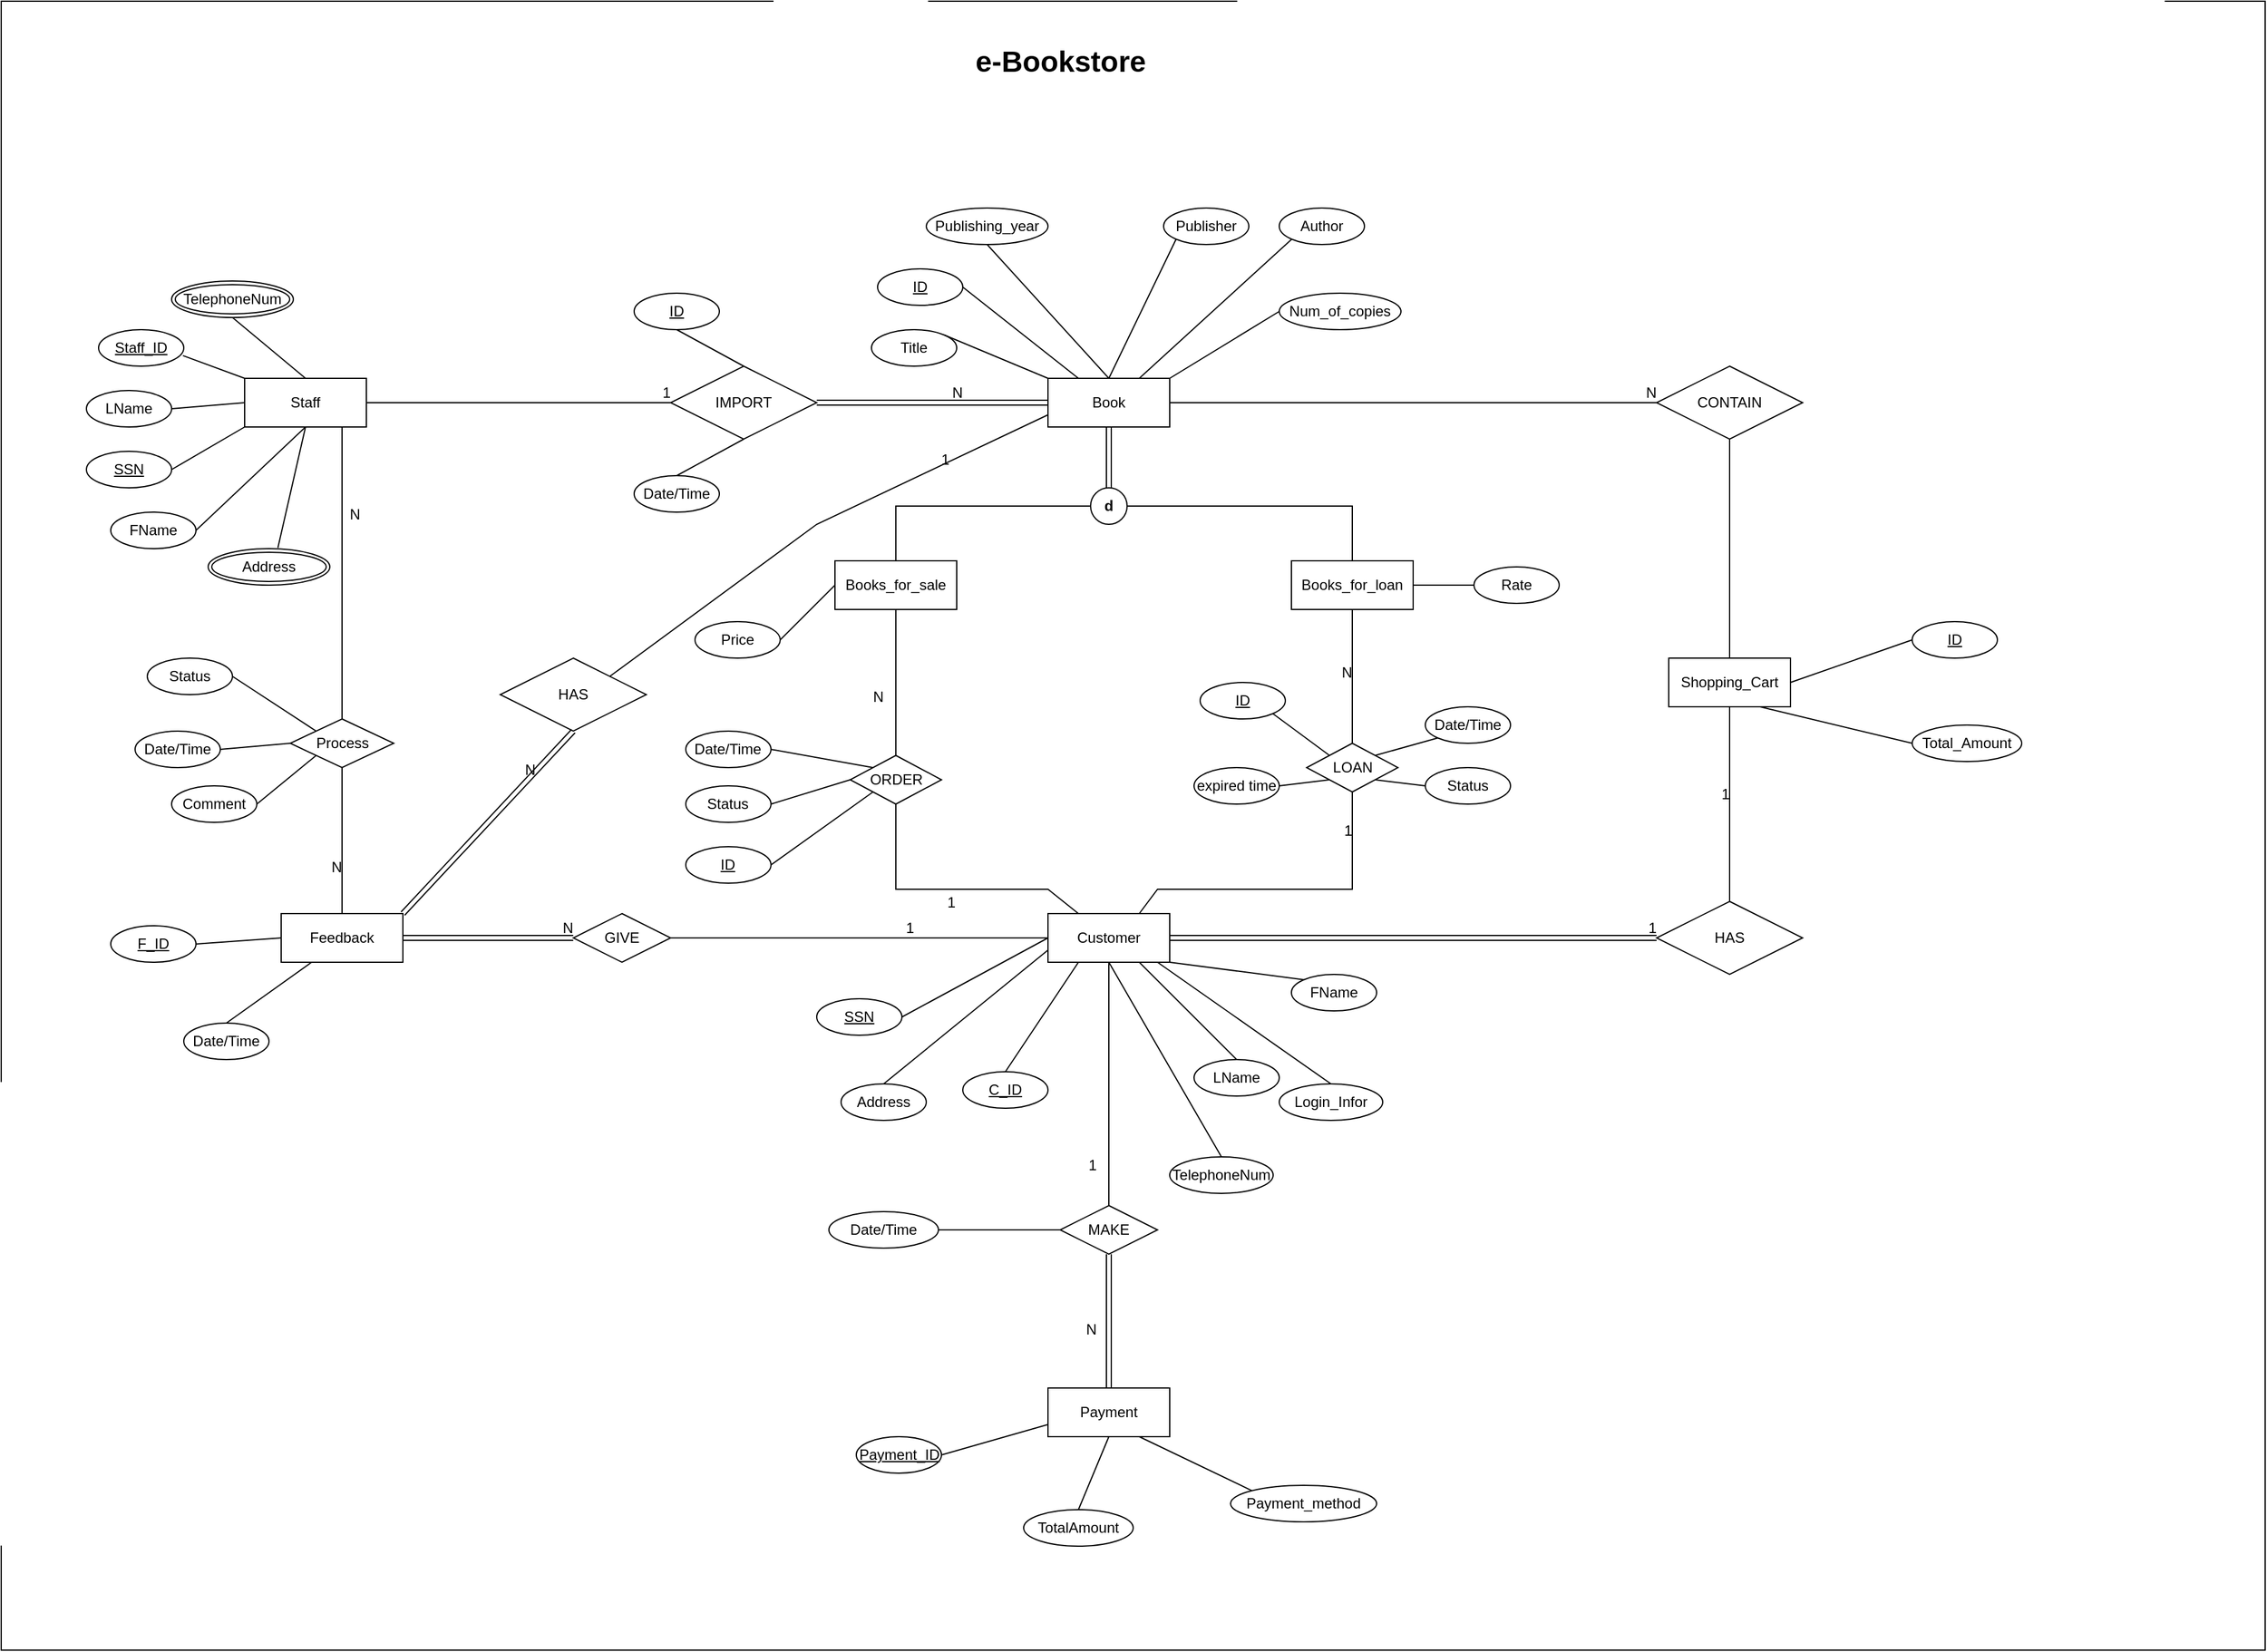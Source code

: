 <mxfile version="20.3.6" type="github">
  <diagram id="ngQC4e1yVCpaGIByWZ9d" name="Page-1">
    <mxGraphModel dx="1838" dy="1651" grid="1" gridSize="10" guides="1" tooltips="1" connect="1" arrows="1" fold="1" page="1" pageScale="1" pageWidth="850" pageHeight="1100" math="0" shadow="0">
      <root>
        <mxCell id="0" />
        <mxCell id="1" parent="0" />
        <mxCell id="B_VIeGHvaFGrBdhlPou_-220" value="" style="rounded=0;whiteSpace=wrap;html=1;" vertex="1" parent="1">
          <mxGeometry x="-570" y="-130" width="1860" height="1355.45" as="geometry" />
        </mxCell>
        <mxCell id="B_VIeGHvaFGrBdhlPou_-1" value="Customer" style="whiteSpace=wrap;html=1;align=center;" vertex="1" parent="1">
          <mxGeometry x="290" y="620" width="100" height="40" as="geometry" />
        </mxCell>
        <mxCell id="B_VIeGHvaFGrBdhlPou_-2" value="Book" style="whiteSpace=wrap;html=1;align=center;" vertex="1" parent="1">
          <mxGeometry x="290" y="180" width="100" height="40" as="geometry" />
        </mxCell>
        <mxCell id="B_VIeGHvaFGrBdhlPou_-3" value="&lt;u&gt;SSN&lt;/u&gt;" style="ellipse;whiteSpace=wrap;html=1;align=center;" vertex="1" parent="1">
          <mxGeometry x="100" y="690" width="70" height="30" as="geometry" />
        </mxCell>
        <mxCell id="B_VIeGHvaFGrBdhlPou_-4" value="LName" style="ellipse;whiteSpace=wrap;html=1;align=center;" vertex="1" parent="1">
          <mxGeometry x="410" y="740" width="70" height="30" as="geometry" />
        </mxCell>
        <mxCell id="B_VIeGHvaFGrBdhlPou_-5" value="FName" style="ellipse;whiteSpace=wrap;html=1;align=center;" vertex="1" parent="1">
          <mxGeometry x="490" y="670" width="70" height="30" as="geometry" />
        </mxCell>
        <mxCell id="B_VIeGHvaFGrBdhlPou_-6" value="Address" style="ellipse;whiteSpace=wrap;html=1;align=center;" vertex="1" parent="1">
          <mxGeometry x="120" y="760" width="70" height="30" as="geometry" />
        </mxCell>
        <mxCell id="B_VIeGHvaFGrBdhlPou_-7" value="TelephoneNum" style="ellipse;whiteSpace=wrap;html=1;align=center;" vertex="1" parent="1">
          <mxGeometry x="390" y="820" width="85" height="30" as="geometry" />
        </mxCell>
        <mxCell id="B_VIeGHvaFGrBdhlPou_-8" value="Login_Infor" style="ellipse;whiteSpace=wrap;html=1;align=center;" vertex="1" parent="1">
          <mxGeometry x="480" y="760" width="85" height="30" as="geometry" />
        </mxCell>
        <mxCell id="B_VIeGHvaFGrBdhlPou_-9" value="Shopping_Cart" style="whiteSpace=wrap;html=1;align=center;" vertex="1" parent="1">
          <mxGeometry x="800" y="410" width="100" height="40" as="geometry" />
        </mxCell>
        <mxCell id="B_VIeGHvaFGrBdhlPou_-11" value="C_ID" style="ellipse;whiteSpace=wrap;html=1;align=center;fontStyle=4" vertex="1" parent="1">
          <mxGeometry x="220" y="750" width="70" height="30" as="geometry" />
        </mxCell>
        <mxCell id="B_VIeGHvaFGrBdhlPou_-12" value="" style="endArrow=none;html=1;rounded=0;exitX=1;exitY=0.5;exitDx=0;exitDy=0;entryX=0;entryY=0.5;entryDx=0;entryDy=0;" edge="1" parent="1" source="B_VIeGHvaFGrBdhlPou_-3" target="B_VIeGHvaFGrBdhlPou_-1">
          <mxGeometry relative="1" as="geometry">
            <mxPoint x="260" y="600" as="sourcePoint" />
            <mxPoint x="420" y="600" as="targetPoint" />
          </mxGeometry>
        </mxCell>
        <mxCell id="B_VIeGHvaFGrBdhlPou_-13" value="" style="endArrow=none;html=1;rounded=0;exitX=0.5;exitY=0;exitDx=0;exitDy=0;" edge="1" parent="1" source="B_VIeGHvaFGrBdhlPou_-8">
          <mxGeometry relative="1" as="geometry">
            <mxPoint x="260" y="600" as="sourcePoint" />
            <mxPoint x="380" y="660" as="targetPoint" />
          </mxGeometry>
        </mxCell>
        <mxCell id="B_VIeGHvaFGrBdhlPou_-14" value="" style="endArrow=none;html=1;rounded=0;exitX=0;exitY=0;exitDx=0;exitDy=0;entryX=1;entryY=1;entryDx=0;entryDy=0;" edge="1" parent="1" source="B_VIeGHvaFGrBdhlPou_-5" target="B_VIeGHvaFGrBdhlPou_-1">
          <mxGeometry relative="1" as="geometry">
            <mxPoint x="260" y="600" as="sourcePoint" />
            <mxPoint x="420" y="600" as="targetPoint" />
          </mxGeometry>
        </mxCell>
        <mxCell id="B_VIeGHvaFGrBdhlPou_-15" value="" style="endArrow=none;html=1;rounded=0;exitX=0.5;exitY=0;exitDx=0;exitDy=0;entryX=0.5;entryY=1;entryDx=0;entryDy=0;" edge="1" parent="1" source="B_VIeGHvaFGrBdhlPou_-7" target="B_VIeGHvaFGrBdhlPou_-1">
          <mxGeometry relative="1" as="geometry">
            <mxPoint x="260" y="600" as="sourcePoint" />
            <mxPoint x="420" y="600" as="targetPoint" />
          </mxGeometry>
        </mxCell>
        <mxCell id="B_VIeGHvaFGrBdhlPou_-16" value="" style="endArrow=none;html=1;rounded=0;exitX=0.5;exitY=0;exitDx=0;exitDy=0;entryX=0.75;entryY=1;entryDx=0;entryDy=0;" edge="1" parent="1" source="B_VIeGHvaFGrBdhlPou_-4" target="B_VIeGHvaFGrBdhlPou_-1">
          <mxGeometry relative="1" as="geometry">
            <mxPoint x="260" y="600" as="sourcePoint" />
            <mxPoint x="420" y="600" as="targetPoint" />
          </mxGeometry>
        </mxCell>
        <mxCell id="B_VIeGHvaFGrBdhlPou_-17" value="" style="endArrow=none;html=1;rounded=0;exitX=0.5;exitY=0;exitDx=0;exitDy=0;entryX=0.25;entryY=1;entryDx=0;entryDy=0;" edge="1" parent="1" source="B_VIeGHvaFGrBdhlPou_-11" target="B_VIeGHvaFGrBdhlPou_-1">
          <mxGeometry relative="1" as="geometry">
            <mxPoint x="260" y="600" as="sourcePoint" />
            <mxPoint x="420" y="600" as="targetPoint" />
          </mxGeometry>
        </mxCell>
        <mxCell id="B_VIeGHvaFGrBdhlPou_-18" value="" style="endArrow=none;html=1;rounded=0;exitX=0.5;exitY=0;exitDx=0;exitDy=0;entryX=0;entryY=0.75;entryDx=0;entryDy=0;" edge="1" parent="1" source="B_VIeGHvaFGrBdhlPou_-6" target="B_VIeGHvaFGrBdhlPou_-1">
          <mxGeometry relative="1" as="geometry">
            <mxPoint x="260" y="600" as="sourcePoint" />
            <mxPoint x="420" y="600" as="targetPoint" />
          </mxGeometry>
        </mxCell>
        <mxCell id="B_VIeGHvaFGrBdhlPou_-22" value="Staff" style="whiteSpace=wrap;html=1;align=center;" vertex="1" parent="1">
          <mxGeometry x="-370" y="180" width="100" height="40" as="geometry" />
        </mxCell>
        <mxCell id="B_VIeGHvaFGrBdhlPou_-23" value="HAS" style="shape=rhombus;perimeter=rhombusPerimeter;whiteSpace=wrap;html=1;align=center;" vertex="1" parent="1">
          <mxGeometry x="790" y="610" width="120" height="60" as="geometry" />
        </mxCell>
        <mxCell id="B_VIeGHvaFGrBdhlPou_-24" value="" style="endArrow=none;html=1;rounded=0;entryX=0.5;entryY=1;entryDx=0;entryDy=0;exitX=0.5;exitY=0;exitDx=0;exitDy=0;" edge="1" parent="1" source="B_VIeGHvaFGrBdhlPou_-23" target="B_VIeGHvaFGrBdhlPou_-9">
          <mxGeometry relative="1" as="geometry">
            <mxPoint x="340" y="490" as="sourcePoint" />
            <mxPoint x="730" y="500" as="targetPoint" />
          </mxGeometry>
        </mxCell>
        <mxCell id="B_VIeGHvaFGrBdhlPou_-25" value="1" style="resizable=0;html=1;align=right;verticalAlign=bottom;" connectable="0" vertex="1" parent="B_VIeGHvaFGrBdhlPou_-24">
          <mxGeometry x="1" relative="1" as="geometry">
            <mxPoint y="80" as="offset" />
          </mxGeometry>
        </mxCell>
        <mxCell id="B_VIeGHvaFGrBdhlPou_-28" value="CONTAIN" style="shape=rhombus;perimeter=rhombusPerimeter;whiteSpace=wrap;html=1;align=center;" vertex="1" parent="1">
          <mxGeometry x="790" y="170" width="120" height="60" as="geometry" />
        </mxCell>
        <mxCell id="B_VIeGHvaFGrBdhlPou_-30" value="" style="endArrow=none;html=1;rounded=0;entryX=0.5;entryY=0;entryDx=0;entryDy=0;exitX=0.5;exitY=1;exitDx=0;exitDy=0;" edge="1" parent="1" source="B_VIeGHvaFGrBdhlPou_-28" target="B_VIeGHvaFGrBdhlPou_-9">
          <mxGeometry relative="1" as="geometry">
            <mxPoint x="340" y="390" as="sourcePoint" />
            <mxPoint x="500" y="390" as="targetPoint" />
          </mxGeometry>
        </mxCell>
        <mxCell id="B_VIeGHvaFGrBdhlPou_-35" value="" style="endArrow=none;html=1;rounded=0;entryX=0;entryY=0.5;entryDx=0;entryDy=0;exitX=1;exitY=0.5;exitDx=0;exitDy=0;" edge="1" parent="1" source="B_VIeGHvaFGrBdhlPou_-2" target="B_VIeGHvaFGrBdhlPou_-28">
          <mxGeometry relative="1" as="geometry">
            <mxPoint x="340" y="390" as="sourcePoint" />
            <mxPoint x="500" y="390" as="targetPoint" />
          </mxGeometry>
        </mxCell>
        <mxCell id="B_VIeGHvaFGrBdhlPou_-36" value="N" style="resizable=0;html=1;align=right;verticalAlign=bottom;" connectable="0" vertex="1" parent="B_VIeGHvaFGrBdhlPou_-35">
          <mxGeometry x="1" relative="1" as="geometry" />
        </mxCell>
        <mxCell id="B_VIeGHvaFGrBdhlPou_-39" value="" style="shape=link;html=1;rounded=0;entryX=0;entryY=0.5;entryDx=0;entryDy=0;exitX=1;exitY=0.5;exitDx=0;exitDy=0;" edge="1" parent="1" source="B_VIeGHvaFGrBdhlPou_-1" target="B_VIeGHvaFGrBdhlPou_-23">
          <mxGeometry relative="1" as="geometry">
            <mxPoint x="340" y="490" as="sourcePoint" />
            <mxPoint x="500" y="490" as="targetPoint" />
          </mxGeometry>
        </mxCell>
        <mxCell id="B_VIeGHvaFGrBdhlPou_-40" value="1" style="resizable=0;html=1;align=right;verticalAlign=bottom;" connectable="0" vertex="1" parent="B_VIeGHvaFGrBdhlPou_-39">
          <mxGeometry x="1" relative="1" as="geometry" />
        </mxCell>
        <mxCell id="B_VIeGHvaFGrBdhlPou_-41" value="IMPORT" style="shape=rhombus;perimeter=rhombusPerimeter;whiteSpace=wrap;html=1;align=center;" vertex="1" parent="1">
          <mxGeometry x="-20" y="170" width="120" height="60" as="geometry" />
        </mxCell>
        <mxCell id="B_VIeGHvaFGrBdhlPou_-44" value="" style="shape=link;html=1;rounded=0;exitX=1;exitY=0.5;exitDx=0;exitDy=0;entryX=0;entryY=0.5;entryDx=0;entryDy=0;" edge="1" parent="1" source="B_VIeGHvaFGrBdhlPou_-41" target="B_VIeGHvaFGrBdhlPou_-2">
          <mxGeometry relative="1" as="geometry">
            <mxPoint x="340" y="300" as="sourcePoint" />
            <mxPoint x="500" y="300" as="targetPoint" />
          </mxGeometry>
        </mxCell>
        <mxCell id="B_VIeGHvaFGrBdhlPou_-45" value="N" style="resizable=0;html=1;align=right;verticalAlign=bottom;" connectable="0" vertex="1" parent="B_VIeGHvaFGrBdhlPou_-44">
          <mxGeometry x="1" relative="1" as="geometry">
            <mxPoint x="-70" as="offset" />
          </mxGeometry>
        </mxCell>
        <mxCell id="B_VIeGHvaFGrBdhlPou_-46" value="" style="endArrow=none;html=1;rounded=0;exitX=1;exitY=0.5;exitDx=0;exitDy=0;entryX=0;entryY=0.5;entryDx=0;entryDy=0;" edge="1" parent="1" source="B_VIeGHvaFGrBdhlPou_-22" target="B_VIeGHvaFGrBdhlPou_-41">
          <mxGeometry relative="1" as="geometry">
            <mxPoint x="220" y="300" as="sourcePoint" />
            <mxPoint x="380" y="300" as="targetPoint" />
          </mxGeometry>
        </mxCell>
        <mxCell id="B_VIeGHvaFGrBdhlPou_-47" value="1" style="resizable=0;html=1;align=right;verticalAlign=bottom;" connectable="0" vertex="1" parent="B_VIeGHvaFGrBdhlPou_-46">
          <mxGeometry x="1" relative="1" as="geometry" />
        </mxCell>
        <mxCell id="B_VIeGHvaFGrBdhlPou_-49" value="Date/Time" style="ellipse;whiteSpace=wrap;html=1;align=center;" vertex="1" parent="1">
          <mxGeometry x="-50" y="260" width="70" height="30" as="geometry" />
        </mxCell>
        <mxCell id="B_VIeGHvaFGrBdhlPou_-51" value="" style="endArrow=none;html=1;rounded=0;exitX=0.5;exitY=1;exitDx=0;exitDy=0;entryX=0.5;entryY=0;entryDx=0;entryDy=0;" edge="1" parent="1" source="B_VIeGHvaFGrBdhlPou_-41" target="B_VIeGHvaFGrBdhlPou_-49">
          <mxGeometry relative="1" as="geometry">
            <mxPoint x="220" y="300" as="sourcePoint" />
            <mxPoint x="380" y="300" as="targetPoint" />
          </mxGeometry>
        </mxCell>
        <mxCell id="B_VIeGHvaFGrBdhlPou_-52" value="ORDER" style="shape=rhombus;perimeter=rhombusPerimeter;whiteSpace=wrap;html=1;align=center;" vertex="1" parent="1">
          <mxGeometry x="127.5" y="490" width="75" height="40" as="geometry" />
        </mxCell>
        <mxCell id="B_VIeGHvaFGrBdhlPou_-53" value="" style="endArrow=none;html=1;rounded=0;exitX=0.5;exitY=1;exitDx=0;exitDy=0;entryX=0.5;entryY=0;entryDx=0;entryDy=0;" edge="1" parent="1" source="B_VIeGHvaFGrBdhlPou_-83" target="B_VIeGHvaFGrBdhlPou_-52">
          <mxGeometry relative="1" as="geometry">
            <mxPoint x="340" y="390" as="sourcePoint" />
            <mxPoint x="500" y="390" as="targetPoint" />
          </mxGeometry>
        </mxCell>
        <mxCell id="B_VIeGHvaFGrBdhlPou_-54" value="N" style="resizable=0;html=1;align=right;verticalAlign=bottom;" connectable="0" vertex="1" parent="B_VIeGHvaFGrBdhlPou_-53">
          <mxGeometry x="1" relative="1" as="geometry">
            <mxPoint x="-10" y="-40" as="offset" />
          </mxGeometry>
        </mxCell>
        <mxCell id="B_VIeGHvaFGrBdhlPou_-55" value="" style="endArrow=none;html=1;rounded=0;exitX=0.5;exitY=1;exitDx=0;exitDy=0;entryX=0.25;entryY=0;entryDx=0;entryDy=0;" edge="1" parent="1" source="B_VIeGHvaFGrBdhlPou_-52" target="B_VIeGHvaFGrBdhlPou_-1">
          <mxGeometry relative="1" as="geometry">
            <mxPoint x="340" y="490" as="sourcePoint" />
            <mxPoint x="340" y="600" as="targetPoint" />
            <Array as="points">
              <mxPoint x="165" y="600" />
              <mxPoint x="290" y="600" />
            </Array>
          </mxGeometry>
        </mxCell>
        <mxCell id="B_VIeGHvaFGrBdhlPou_-56" value="1" style="resizable=0;html=1;align=right;verticalAlign=bottom;" connectable="0" vertex="1" parent="B_VIeGHvaFGrBdhlPou_-55">
          <mxGeometry x="1" relative="1" as="geometry">
            <mxPoint x="-100" as="offset" />
          </mxGeometry>
        </mxCell>
        <mxCell id="B_VIeGHvaFGrBdhlPou_-57" value="Date/Time" style="ellipse;whiteSpace=wrap;html=1;align=center;" vertex="1" parent="1">
          <mxGeometry x="-7.57" y="470" width="70" height="30" as="geometry" />
        </mxCell>
        <mxCell id="B_VIeGHvaFGrBdhlPou_-58" value="Status" style="ellipse;whiteSpace=wrap;html=1;align=center;" vertex="1" parent="1">
          <mxGeometry x="-7.57" y="515" width="70" height="30" as="geometry" />
        </mxCell>
        <mxCell id="B_VIeGHvaFGrBdhlPou_-59" value="&lt;u&gt;ID&lt;/u&gt;" style="ellipse;whiteSpace=wrap;html=1;align=center;" vertex="1" parent="1">
          <mxGeometry x="-7.57" y="565" width="70" height="30" as="geometry" />
        </mxCell>
        <mxCell id="B_VIeGHvaFGrBdhlPou_-60" value="" style="endArrow=none;html=1;rounded=0;exitX=0;exitY=0;exitDx=0;exitDy=0;entryX=1;entryY=0.5;entryDx=0;entryDy=0;" edge="1" parent="1" source="B_VIeGHvaFGrBdhlPou_-52" target="B_VIeGHvaFGrBdhlPou_-57">
          <mxGeometry relative="1" as="geometry">
            <mxPoint x="92.43" y="515" as="sourcePoint" />
            <mxPoint x="477.43" y="495" as="targetPoint" />
          </mxGeometry>
        </mxCell>
        <mxCell id="B_VIeGHvaFGrBdhlPou_-61" value="" style="endArrow=none;html=1;rounded=0;exitX=0;exitY=0.5;exitDx=0;exitDy=0;entryX=1;entryY=0.5;entryDx=0;entryDy=0;" edge="1" parent="1" source="B_VIeGHvaFGrBdhlPou_-52" target="B_VIeGHvaFGrBdhlPou_-58">
          <mxGeometry relative="1" as="geometry">
            <mxPoint x="92.43" y="515" as="sourcePoint" />
            <mxPoint x="477.43" y="495" as="targetPoint" />
          </mxGeometry>
        </mxCell>
        <mxCell id="B_VIeGHvaFGrBdhlPou_-62" value="" style="endArrow=none;html=1;rounded=0;exitX=1;exitY=0.5;exitDx=0;exitDy=0;entryX=0;entryY=1;entryDx=0;entryDy=0;" edge="1" parent="1" source="B_VIeGHvaFGrBdhlPou_-59" target="B_VIeGHvaFGrBdhlPou_-52">
          <mxGeometry relative="1" as="geometry">
            <mxPoint x="317.43" y="495" as="sourcePoint" />
            <mxPoint x="92.43" y="515" as="targetPoint" />
          </mxGeometry>
        </mxCell>
        <mxCell id="B_VIeGHvaFGrBdhlPou_-64" value="&lt;u&gt;ID&lt;/u&gt;" style="ellipse;whiteSpace=wrap;html=1;align=center;" vertex="1" parent="1">
          <mxGeometry x="-50" y="110" width="70" height="30" as="geometry" />
        </mxCell>
        <mxCell id="B_VIeGHvaFGrBdhlPou_-65" value="" style="endArrow=none;html=1;rounded=0;exitX=0.5;exitY=1;exitDx=0;exitDy=0;entryX=0.5;entryY=0;entryDx=0;entryDy=0;" edge="1" parent="1" source="B_VIeGHvaFGrBdhlPou_-64" target="B_VIeGHvaFGrBdhlPou_-41">
          <mxGeometry relative="1" as="geometry">
            <mxPoint x="60" y="210" as="sourcePoint" />
            <mxPoint x="220" y="210" as="targetPoint" />
          </mxGeometry>
        </mxCell>
        <mxCell id="B_VIeGHvaFGrBdhlPou_-66" value="Publisher" style="ellipse;whiteSpace=wrap;html=1;align=center;" vertex="1" parent="1">
          <mxGeometry x="385" y="40" width="70" height="30" as="geometry" />
        </mxCell>
        <mxCell id="B_VIeGHvaFGrBdhlPou_-67" value="Title" style="ellipse;whiteSpace=wrap;html=1;align=center;" vertex="1" parent="1">
          <mxGeometry x="145" y="140" width="70" height="30" as="geometry" />
        </mxCell>
        <mxCell id="B_VIeGHvaFGrBdhlPou_-68" value="Num_of_copies" style="ellipse;whiteSpace=wrap;html=1;align=center;" vertex="1" parent="1">
          <mxGeometry x="480" y="110" width="100" height="30" as="geometry" />
        </mxCell>
        <mxCell id="B_VIeGHvaFGrBdhlPou_-69" value="Author" style="ellipse;whiteSpace=wrap;html=1;align=center;" vertex="1" parent="1">
          <mxGeometry x="480" y="40" width="70" height="30" as="geometry" />
        </mxCell>
        <mxCell id="B_VIeGHvaFGrBdhlPou_-70" value="&lt;u&gt;ID&lt;/u&gt;" style="ellipse;whiteSpace=wrap;html=1;align=center;" vertex="1" parent="1">
          <mxGeometry x="150" y="90" width="70" height="30" as="geometry" />
        </mxCell>
        <mxCell id="B_VIeGHvaFGrBdhlPou_-71" value="Publishing_year" style="ellipse;whiteSpace=wrap;html=1;align=center;" vertex="1" parent="1">
          <mxGeometry x="190" y="40" width="100" height="30" as="geometry" />
        </mxCell>
        <mxCell id="B_VIeGHvaFGrBdhlPou_-72" value="" style="endArrow=none;html=1;rounded=0;exitX=0;exitY=0;exitDx=0;exitDy=0;entryX=1;entryY=0;entryDx=0;entryDy=0;" edge="1" parent="1" source="B_VIeGHvaFGrBdhlPou_-2" target="B_VIeGHvaFGrBdhlPou_-67">
          <mxGeometry relative="1" as="geometry">
            <mxPoint x="180" y="280" as="sourcePoint" />
            <mxPoint x="340" y="280" as="targetPoint" />
          </mxGeometry>
        </mxCell>
        <mxCell id="B_VIeGHvaFGrBdhlPou_-73" value="" style="endArrow=none;html=1;rounded=0;entryX=0.5;entryY=1;entryDx=0;entryDy=0;exitX=0.5;exitY=0;exitDx=0;exitDy=0;" edge="1" parent="1" source="B_VIeGHvaFGrBdhlPou_-2" target="B_VIeGHvaFGrBdhlPou_-71">
          <mxGeometry relative="1" as="geometry">
            <mxPoint x="350" y="220" as="sourcePoint" />
            <mxPoint x="340" y="280" as="targetPoint" />
          </mxGeometry>
        </mxCell>
        <mxCell id="B_VIeGHvaFGrBdhlPou_-74" value="" style="endArrow=none;html=1;rounded=0;entryX=0.5;entryY=0;entryDx=0;entryDy=0;exitX=0;exitY=1;exitDx=0;exitDy=0;" edge="1" parent="1" source="B_VIeGHvaFGrBdhlPou_-66" target="B_VIeGHvaFGrBdhlPou_-2">
          <mxGeometry relative="1" as="geometry">
            <mxPoint x="180" y="280" as="sourcePoint" />
            <mxPoint x="340" y="280" as="targetPoint" />
          </mxGeometry>
        </mxCell>
        <mxCell id="B_VIeGHvaFGrBdhlPou_-75" value="" style="endArrow=none;html=1;rounded=0;entryX=1;entryY=0;entryDx=0;entryDy=0;exitX=0;exitY=0.5;exitDx=0;exitDy=0;" edge="1" parent="1" source="B_VIeGHvaFGrBdhlPou_-68" target="B_VIeGHvaFGrBdhlPou_-2">
          <mxGeometry relative="1" as="geometry">
            <mxPoint x="180" y="280" as="sourcePoint" />
            <mxPoint x="340" y="280" as="targetPoint" />
          </mxGeometry>
        </mxCell>
        <mxCell id="B_VIeGHvaFGrBdhlPou_-76" value="" style="endArrow=none;html=1;rounded=0;entryX=0.25;entryY=0;entryDx=0;entryDy=0;exitX=1;exitY=0.5;exitDx=0;exitDy=0;" edge="1" parent="1" source="B_VIeGHvaFGrBdhlPou_-70" target="B_VIeGHvaFGrBdhlPou_-2">
          <mxGeometry relative="1" as="geometry">
            <mxPoint x="180" y="280" as="sourcePoint" />
            <mxPoint x="340" y="280" as="targetPoint" />
          </mxGeometry>
        </mxCell>
        <mxCell id="B_VIeGHvaFGrBdhlPou_-77" value="" style="endArrow=none;html=1;rounded=0;entryX=0.75;entryY=0;entryDx=0;entryDy=0;exitX=0;exitY=1;exitDx=0;exitDy=0;" edge="1" parent="1" source="B_VIeGHvaFGrBdhlPou_-69" target="B_VIeGHvaFGrBdhlPou_-2">
          <mxGeometry relative="1" as="geometry">
            <mxPoint x="180" y="280" as="sourcePoint" />
            <mxPoint x="340" y="280" as="targetPoint" />
          </mxGeometry>
        </mxCell>
        <mxCell id="B_VIeGHvaFGrBdhlPou_-79" value="&lt;b&gt;d&lt;/b&gt;" style="ellipse;whiteSpace=wrap;html=1;aspect=fixed;" vertex="1" parent="1">
          <mxGeometry x="325" y="270" width="30" height="30" as="geometry" />
        </mxCell>
        <mxCell id="B_VIeGHvaFGrBdhlPou_-81" value="" style="shape=link;html=1;rounded=0;entryX=0.5;entryY=0;entryDx=0;entryDy=0;exitX=0.5;exitY=1;exitDx=0;exitDy=0;" edge="1" parent="1" source="B_VIeGHvaFGrBdhlPou_-2" target="B_VIeGHvaFGrBdhlPou_-79">
          <mxGeometry relative="1" as="geometry">
            <mxPoint x="180" y="190" as="sourcePoint" />
            <mxPoint x="340" y="190" as="targetPoint" />
          </mxGeometry>
        </mxCell>
        <mxCell id="B_VIeGHvaFGrBdhlPou_-83" value="&lt;div&gt;&lt;span style=&quot;background-color: initial;&quot;&gt;Books_for_sale&lt;/span&gt;&lt;br&gt;&lt;/div&gt;" style="whiteSpace=wrap;html=1;align=center;" vertex="1" parent="1">
          <mxGeometry x="115" y="330" width="100" height="40" as="geometry" />
        </mxCell>
        <mxCell id="B_VIeGHvaFGrBdhlPou_-84" value="Books_for_loan" style="whiteSpace=wrap;html=1;align=center;" vertex="1" parent="1">
          <mxGeometry x="490" y="330" width="100" height="40" as="geometry" />
        </mxCell>
        <mxCell id="B_VIeGHvaFGrBdhlPou_-85" value="" style="endArrow=none;html=1;rounded=0;exitX=0.5;exitY=0;exitDx=0;exitDy=0;entryX=1;entryY=0.5;entryDx=0;entryDy=0;" edge="1" parent="1" source="B_VIeGHvaFGrBdhlPou_-84" target="B_VIeGHvaFGrBdhlPou_-79">
          <mxGeometry relative="1" as="geometry">
            <mxPoint x="180" y="100" as="sourcePoint" />
            <mxPoint x="340" y="100" as="targetPoint" />
            <Array as="points">
              <mxPoint x="540" y="285" />
            </Array>
          </mxGeometry>
        </mxCell>
        <mxCell id="B_VIeGHvaFGrBdhlPou_-96" value="" style="group" vertex="1" connectable="0" parent="1">
          <mxGeometry x="255.555" y="-5.445" width="38.891" height="38.891" as="geometry" />
        </mxCell>
        <mxCell id="B_VIeGHvaFGrBdhlPou_-86" value="" style="endArrow=none;html=1;rounded=0;exitX=0.5;exitY=0;exitDx=0;exitDy=0;entryX=0;entryY=0.5;entryDx=0;entryDy=0;" edge="1" parent="B_VIeGHvaFGrBdhlPou_-96" source="B_VIeGHvaFGrBdhlPou_-83" target="B_VIeGHvaFGrBdhlPou_-79">
          <mxGeometry relative="1" as="geometry">
            <mxPoint x="-75.555" y="105.445" as="sourcePoint" />
            <mxPoint x="84.445" y="105.445" as="targetPoint" />
            <Array as="points">
              <mxPoint x="-90.555" y="290.445" />
            </Array>
          </mxGeometry>
        </mxCell>
        <mxCell id="B_VIeGHvaFGrBdhlPou_-99" value="LOAN" style="shape=rhombus;perimeter=rhombusPerimeter;whiteSpace=wrap;html=1;align=center;" vertex="1" parent="1">
          <mxGeometry x="502.5" y="480" width="75" height="40" as="geometry" />
        </mxCell>
        <mxCell id="B_VIeGHvaFGrBdhlPou_-102" value="" style="endArrow=none;html=1;rounded=0;entryX=0.5;entryY=1;entryDx=0;entryDy=0;exitX=0.5;exitY=0;exitDx=0;exitDy=0;" edge="1" parent="1" source="B_VIeGHvaFGrBdhlPou_-99" target="B_VIeGHvaFGrBdhlPou_-84">
          <mxGeometry relative="1" as="geometry">
            <mxPoint x="240" y="530" as="sourcePoint" />
            <mxPoint x="400" y="530" as="targetPoint" />
          </mxGeometry>
        </mxCell>
        <mxCell id="B_VIeGHvaFGrBdhlPou_-103" value="N" style="resizable=0;html=1;align=right;verticalAlign=bottom;" connectable="0" vertex="1" parent="B_VIeGHvaFGrBdhlPou_-102">
          <mxGeometry x="1" relative="1" as="geometry">
            <mxPoint y="60" as="offset" />
          </mxGeometry>
        </mxCell>
        <mxCell id="B_VIeGHvaFGrBdhlPou_-104" value="" style="endArrow=none;html=1;rounded=0;entryX=0.5;entryY=1;entryDx=0;entryDy=0;exitX=0.75;exitY=0;exitDx=0;exitDy=0;" edge="1" parent="1" source="B_VIeGHvaFGrBdhlPou_-1" target="B_VIeGHvaFGrBdhlPou_-99">
          <mxGeometry relative="1" as="geometry">
            <mxPoint x="240" y="530" as="sourcePoint" />
            <mxPoint x="400" y="530" as="targetPoint" />
            <Array as="points">
              <mxPoint x="380" y="600" />
              <mxPoint x="540" y="600" />
            </Array>
          </mxGeometry>
        </mxCell>
        <mxCell id="B_VIeGHvaFGrBdhlPou_-105" value="1" style="resizable=0;html=1;align=right;verticalAlign=bottom;" connectable="0" vertex="1" parent="B_VIeGHvaFGrBdhlPou_-104">
          <mxGeometry x="1" relative="1" as="geometry">
            <mxPoint y="40" as="offset" />
          </mxGeometry>
        </mxCell>
        <mxCell id="B_VIeGHvaFGrBdhlPou_-106" value="Price" style="ellipse;whiteSpace=wrap;html=1;align=center;" vertex="1" parent="1">
          <mxGeometry x="7.105e-15" y="380" width="70" height="30" as="geometry" />
        </mxCell>
        <mxCell id="B_VIeGHvaFGrBdhlPou_-107" value="" style="endArrow=none;html=1;rounded=0;exitX=1;exitY=0.5;exitDx=0;exitDy=0;entryX=0;entryY=0.5;entryDx=0;entryDy=0;" edge="1" parent="1" source="B_VIeGHvaFGrBdhlPou_-106" target="B_VIeGHvaFGrBdhlPou_-83">
          <mxGeometry relative="1" as="geometry">
            <mxPoint x="300" y="350" as="sourcePoint" />
            <mxPoint x="460" y="350" as="targetPoint" />
          </mxGeometry>
        </mxCell>
        <mxCell id="B_VIeGHvaFGrBdhlPou_-110" value="Rate" style="ellipse;whiteSpace=wrap;html=1;align=center;" vertex="1" parent="1">
          <mxGeometry x="640" y="335" width="70" height="30" as="geometry" />
        </mxCell>
        <mxCell id="B_VIeGHvaFGrBdhlPou_-111" value="" style="endArrow=none;html=1;rounded=0;exitX=1;exitY=0.5;exitDx=0;exitDy=0;entryX=0;entryY=0.5;entryDx=0;entryDy=0;" edge="1" parent="1" source="B_VIeGHvaFGrBdhlPou_-84" target="B_VIeGHvaFGrBdhlPou_-110">
          <mxGeometry relative="1" as="geometry">
            <mxPoint x="300" y="420" as="sourcePoint" />
            <mxPoint x="460" y="420" as="targetPoint" />
          </mxGeometry>
        </mxCell>
        <mxCell id="B_VIeGHvaFGrBdhlPou_-112" value="Date/Time" style="ellipse;whiteSpace=wrap;html=1;align=center;" vertex="1" parent="1">
          <mxGeometry x="600" y="450" width="70" height="30" as="geometry" />
        </mxCell>
        <mxCell id="B_VIeGHvaFGrBdhlPou_-113" value="Status" style="ellipse;whiteSpace=wrap;html=1;align=center;" vertex="1" parent="1">
          <mxGeometry x="600" y="500" width="70" height="30" as="geometry" />
        </mxCell>
        <mxCell id="B_VIeGHvaFGrBdhlPou_-114" value="&lt;u&gt;ID&lt;/u&gt;" style="ellipse;whiteSpace=wrap;html=1;align=center;" vertex="1" parent="1">
          <mxGeometry x="415" y="430" width="70" height="30" as="geometry" />
        </mxCell>
        <mxCell id="B_VIeGHvaFGrBdhlPou_-115" value="" style="endArrow=none;html=1;rounded=0;exitX=0;exitY=0.5;exitDx=0;exitDy=0;entryX=1;entryY=1;entryDx=0;entryDy=0;" edge="1" parent="1" source="B_VIeGHvaFGrBdhlPou_-113" target="B_VIeGHvaFGrBdhlPou_-99">
          <mxGeometry relative="1" as="geometry">
            <mxPoint x="300" y="420" as="sourcePoint" />
            <mxPoint x="460" y="420" as="targetPoint" />
          </mxGeometry>
        </mxCell>
        <mxCell id="B_VIeGHvaFGrBdhlPou_-116" value="" style="endArrow=none;html=1;rounded=0;exitX=0;exitY=1;exitDx=0;exitDy=0;entryX=1;entryY=0;entryDx=0;entryDy=0;" edge="1" parent="1" source="B_VIeGHvaFGrBdhlPou_-112" target="B_VIeGHvaFGrBdhlPou_-99">
          <mxGeometry relative="1" as="geometry">
            <mxPoint x="300" y="420" as="sourcePoint" />
            <mxPoint x="460" y="420" as="targetPoint" />
          </mxGeometry>
        </mxCell>
        <mxCell id="B_VIeGHvaFGrBdhlPou_-117" value="" style="endArrow=none;html=1;rounded=0;exitX=0;exitY=0;exitDx=0;exitDy=0;entryX=1;entryY=1;entryDx=0;entryDy=0;" edge="1" parent="1" source="B_VIeGHvaFGrBdhlPou_-99" target="B_VIeGHvaFGrBdhlPou_-114">
          <mxGeometry relative="1" as="geometry">
            <mxPoint x="300" y="420" as="sourcePoint" />
            <mxPoint x="460" y="420" as="targetPoint" />
          </mxGeometry>
        </mxCell>
        <mxCell id="B_VIeGHvaFGrBdhlPou_-118" value="" style="endArrow=none;html=1;rounded=0;exitX=1;exitY=0.5;exitDx=0;exitDy=0;entryX=0;entryY=1;entryDx=0;entryDy=0;" edge="1" parent="1" source="B_VIeGHvaFGrBdhlPou_-119" target="B_VIeGHvaFGrBdhlPou_-99">
          <mxGeometry relative="1" as="geometry">
            <mxPoint x="300" y="420" as="sourcePoint" />
            <mxPoint x="460" y="420" as="targetPoint" />
          </mxGeometry>
        </mxCell>
        <mxCell id="B_VIeGHvaFGrBdhlPou_-119" value="expired time" style="ellipse;whiteSpace=wrap;html=1;align=center;" vertex="1" parent="1">
          <mxGeometry x="410" y="500" width="70" height="30" as="geometry" />
        </mxCell>
        <mxCell id="B_VIeGHvaFGrBdhlPou_-120" value="Staff_ID" style="ellipse;whiteSpace=wrap;html=1;align=center;fontStyle=4" vertex="1" parent="1">
          <mxGeometry x="-490" y="140" width="70" height="30" as="geometry" />
        </mxCell>
        <mxCell id="B_VIeGHvaFGrBdhlPou_-121" value="LName" style="ellipse;whiteSpace=wrap;html=1;align=center;" vertex="1" parent="1">
          <mxGeometry x="-500" y="190" width="70" height="30" as="geometry" />
        </mxCell>
        <mxCell id="B_VIeGHvaFGrBdhlPou_-122" value="SSN" style="ellipse;whiteSpace=wrap;html=1;align=center;fontStyle=4" vertex="1" parent="1">
          <mxGeometry x="-500" y="240" width="70" height="30" as="geometry" />
        </mxCell>
        <mxCell id="B_VIeGHvaFGrBdhlPou_-123" value="FName" style="ellipse;whiteSpace=wrap;html=1;align=center;" vertex="1" parent="1">
          <mxGeometry x="-480" y="290" width="70" height="30" as="geometry" />
        </mxCell>
        <mxCell id="B_VIeGHvaFGrBdhlPou_-126" value="TelephoneNum" style="ellipse;shape=doubleEllipse;margin=3;whiteSpace=wrap;html=1;align=center;" vertex="1" parent="1">
          <mxGeometry x="-430" y="100" width="100" height="30" as="geometry" />
        </mxCell>
        <mxCell id="B_VIeGHvaFGrBdhlPou_-127" value="Address" style="ellipse;shape=doubleEllipse;margin=3;whiteSpace=wrap;html=1;align=center;" vertex="1" parent="1">
          <mxGeometry x="-400" y="320" width="100" height="30" as="geometry" />
        </mxCell>
        <mxCell id="B_VIeGHvaFGrBdhlPou_-128" value="" style="endArrow=none;html=1;rounded=0;exitX=0.573;exitY=-0.022;exitDx=0;exitDy=0;exitPerimeter=0;entryX=0.5;entryY=1;entryDx=0;entryDy=0;" edge="1" parent="1" source="B_VIeGHvaFGrBdhlPou_-127" target="B_VIeGHvaFGrBdhlPou_-22">
          <mxGeometry relative="1" as="geometry">
            <mxPoint x="-270" y="190" as="sourcePoint" />
            <mxPoint x="-110" y="190" as="targetPoint" />
          </mxGeometry>
        </mxCell>
        <mxCell id="B_VIeGHvaFGrBdhlPou_-129" value="" style="endArrow=none;html=1;rounded=0;exitX=1;exitY=0.5;exitDx=0;exitDy=0;entryX=0.5;entryY=1;entryDx=0;entryDy=0;" edge="1" parent="1" source="B_VIeGHvaFGrBdhlPou_-123" target="B_VIeGHvaFGrBdhlPou_-22">
          <mxGeometry relative="1" as="geometry">
            <mxPoint x="-270" y="190" as="sourcePoint" />
            <mxPoint x="-110" y="190" as="targetPoint" />
          </mxGeometry>
        </mxCell>
        <mxCell id="B_VIeGHvaFGrBdhlPou_-130" value="" style="endArrow=none;html=1;rounded=0;exitX=1;exitY=0.5;exitDx=0;exitDy=0;entryX=0;entryY=1;entryDx=0;entryDy=0;" edge="1" parent="1" source="B_VIeGHvaFGrBdhlPou_-122" target="B_VIeGHvaFGrBdhlPou_-22">
          <mxGeometry relative="1" as="geometry">
            <mxPoint x="-270" y="190" as="sourcePoint" />
            <mxPoint x="-110" y="190" as="targetPoint" />
          </mxGeometry>
        </mxCell>
        <mxCell id="B_VIeGHvaFGrBdhlPou_-131" value="" style="endArrow=none;html=1;rounded=0;exitX=1;exitY=0.5;exitDx=0;exitDy=0;entryX=0;entryY=0.5;entryDx=0;entryDy=0;" edge="1" parent="1" source="B_VIeGHvaFGrBdhlPou_-121" target="B_VIeGHvaFGrBdhlPou_-22">
          <mxGeometry relative="1" as="geometry">
            <mxPoint x="-270" y="190" as="sourcePoint" />
            <mxPoint x="-110" y="190" as="targetPoint" />
          </mxGeometry>
        </mxCell>
        <mxCell id="B_VIeGHvaFGrBdhlPou_-132" value="" style="endArrow=none;html=1;rounded=0;exitX=0.99;exitY=0.711;exitDx=0;exitDy=0;exitPerimeter=0;entryX=0;entryY=0;entryDx=0;entryDy=0;" edge="1" parent="1" source="B_VIeGHvaFGrBdhlPou_-120" target="B_VIeGHvaFGrBdhlPou_-22">
          <mxGeometry relative="1" as="geometry">
            <mxPoint x="-270" y="190" as="sourcePoint" />
            <mxPoint x="-110" y="190" as="targetPoint" />
          </mxGeometry>
        </mxCell>
        <mxCell id="B_VIeGHvaFGrBdhlPou_-133" value="" style="endArrow=none;html=1;rounded=0;exitX=0.5;exitY=1;exitDx=0;exitDy=0;entryX=0.5;entryY=0;entryDx=0;entryDy=0;" edge="1" parent="1" source="B_VIeGHvaFGrBdhlPou_-126" target="B_VIeGHvaFGrBdhlPou_-22">
          <mxGeometry relative="1" as="geometry">
            <mxPoint x="-270" y="190" as="sourcePoint" />
            <mxPoint x="-110" y="190" as="targetPoint" />
          </mxGeometry>
        </mxCell>
        <mxCell id="B_VIeGHvaFGrBdhlPou_-159" value="Feedback" style="whiteSpace=wrap;html=1;align=center;" vertex="1" parent="1">
          <mxGeometry x="-340" y="620" width="100" height="40" as="geometry" />
        </mxCell>
        <mxCell id="B_VIeGHvaFGrBdhlPou_-160" value="GIVE" style="shape=rhombus;perimeter=rhombusPerimeter;whiteSpace=wrap;html=1;align=center;" vertex="1" parent="1">
          <mxGeometry x="-100" y="620" width="80" height="40" as="geometry" />
        </mxCell>
        <mxCell id="B_VIeGHvaFGrBdhlPou_-161" value="" style="endArrow=none;html=1;rounded=0;exitX=1;exitY=0.5;exitDx=0;exitDy=0;entryX=0;entryY=0.5;entryDx=0;entryDy=0;" edge="1" parent="1" source="B_VIeGHvaFGrBdhlPou_-160" target="B_VIeGHvaFGrBdhlPou_-1">
          <mxGeometry relative="1" as="geometry">
            <mxPoint x="-60" y="620" as="sourcePoint" />
            <mxPoint x="100" y="620" as="targetPoint" />
          </mxGeometry>
        </mxCell>
        <mxCell id="B_VIeGHvaFGrBdhlPou_-162" value="1" style="resizable=0;html=1;align=right;verticalAlign=bottom;" connectable="0" vertex="1" parent="B_VIeGHvaFGrBdhlPou_-161">
          <mxGeometry x="1" relative="1" as="geometry">
            <mxPoint x="-110" as="offset" />
          </mxGeometry>
        </mxCell>
        <mxCell id="B_VIeGHvaFGrBdhlPou_-163" value="" style="shape=link;html=1;rounded=0;exitX=1;exitY=0.5;exitDx=0;exitDy=0;entryX=0;entryY=0.5;entryDx=0;entryDy=0;" edge="1" parent="1" source="B_VIeGHvaFGrBdhlPou_-159" target="B_VIeGHvaFGrBdhlPou_-160">
          <mxGeometry relative="1" as="geometry">
            <mxPoint x="-60" y="620" as="sourcePoint" />
            <mxPoint x="100" y="620" as="targetPoint" />
          </mxGeometry>
        </mxCell>
        <mxCell id="B_VIeGHvaFGrBdhlPou_-164" value="N" style="resizable=0;html=1;align=right;verticalAlign=bottom;" connectable="0" vertex="1" parent="B_VIeGHvaFGrBdhlPou_-163">
          <mxGeometry x="1" relative="1" as="geometry" />
        </mxCell>
        <mxCell id="B_VIeGHvaFGrBdhlPou_-165" value="HAS" style="shape=rhombus;perimeter=rhombusPerimeter;whiteSpace=wrap;html=1;align=center;" vertex="1" parent="1">
          <mxGeometry x="-160" y="410" width="120" height="60" as="geometry" />
        </mxCell>
        <mxCell id="B_VIeGHvaFGrBdhlPou_-169" value="" style="shape=link;html=1;rounded=0;exitX=1;exitY=0;exitDx=0;exitDy=0;entryX=0.5;entryY=1;entryDx=0;entryDy=0;" edge="1" parent="1" source="B_VIeGHvaFGrBdhlPou_-159" target="B_VIeGHvaFGrBdhlPou_-165">
          <mxGeometry relative="1" as="geometry">
            <mxPoint x="-60" y="390" as="sourcePoint" />
            <mxPoint x="-120" y="480" as="targetPoint" />
          </mxGeometry>
        </mxCell>
        <mxCell id="B_VIeGHvaFGrBdhlPou_-170" value="N" style="resizable=0;html=1;align=right;verticalAlign=bottom;" connectable="0" vertex="1" parent="B_VIeGHvaFGrBdhlPou_-169">
          <mxGeometry x="1" relative="1" as="geometry">
            <mxPoint x="-30" y="40" as="offset" />
          </mxGeometry>
        </mxCell>
        <mxCell id="B_VIeGHvaFGrBdhlPou_-173" value="" style="endArrow=none;html=1;rounded=0;exitX=1;exitY=0;exitDx=0;exitDy=0;entryX=0;entryY=0.75;entryDx=0;entryDy=0;" edge="1" parent="1" source="B_VIeGHvaFGrBdhlPou_-165" target="B_VIeGHvaFGrBdhlPou_-2">
          <mxGeometry relative="1" as="geometry">
            <mxPoint x="-60" y="390" as="sourcePoint" />
            <mxPoint x="100" y="390" as="targetPoint" />
            <Array as="points">
              <mxPoint x="100" y="300" />
            </Array>
          </mxGeometry>
        </mxCell>
        <mxCell id="B_VIeGHvaFGrBdhlPou_-174" value="1" style="resizable=0;html=1;align=right;verticalAlign=bottom;" connectable="0" vertex="1" parent="B_VIeGHvaFGrBdhlPou_-173">
          <mxGeometry x="1" relative="1" as="geometry">
            <mxPoint x="-80" y="45" as="offset" />
          </mxGeometry>
        </mxCell>
        <mxCell id="B_VIeGHvaFGrBdhlPou_-175" value="Process" style="shape=rhombus;perimeter=rhombusPerimeter;whiteSpace=wrap;html=1;align=center;" vertex="1" parent="1">
          <mxGeometry x="-332.5" y="460" width="85" height="40" as="geometry" />
        </mxCell>
        <mxCell id="B_VIeGHvaFGrBdhlPou_-176" value="" style="endArrow=none;html=1;rounded=0;exitX=0.5;exitY=1;exitDx=0;exitDy=0;entryX=0.5;entryY=0;entryDx=0;entryDy=0;" edge="1" parent="1" source="B_VIeGHvaFGrBdhlPou_-175" target="B_VIeGHvaFGrBdhlPou_-159">
          <mxGeometry relative="1" as="geometry">
            <mxPoint x="-380" y="460" as="sourcePoint" />
            <mxPoint x="-220" y="460" as="targetPoint" />
          </mxGeometry>
        </mxCell>
        <mxCell id="B_VIeGHvaFGrBdhlPou_-177" value="N" style="resizable=0;html=1;align=right;verticalAlign=bottom;" connectable="0" vertex="1" parent="B_VIeGHvaFGrBdhlPou_-176">
          <mxGeometry x="1" relative="1" as="geometry">
            <mxPoint y="-30" as="offset" />
          </mxGeometry>
        </mxCell>
        <mxCell id="B_VIeGHvaFGrBdhlPou_-180" value="" style="endArrow=none;html=1;rounded=0;exitX=0.5;exitY=0;exitDx=0;exitDy=0;" edge="1" parent="1" source="B_VIeGHvaFGrBdhlPou_-175">
          <mxGeometry relative="1" as="geometry">
            <mxPoint x="-380" y="390" as="sourcePoint" />
            <mxPoint x="-290" y="220" as="targetPoint" />
          </mxGeometry>
        </mxCell>
        <mxCell id="B_VIeGHvaFGrBdhlPou_-181" value="N" style="resizable=0;html=1;align=right;verticalAlign=bottom;" connectable="0" vertex="1" parent="B_VIeGHvaFGrBdhlPou_-180">
          <mxGeometry x="1" relative="1" as="geometry">
            <mxPoint x="15" y="80" as="offset" />
          </mxGeometry>
        </mxCell>
        <mxCell id="B_VIeGHvaFGrBdhlPou_-182" value="&lt;u&gt;F_ID&lt;/u&gt;" style="ellipse;whiteSpace=wrap;html=1;align=center;" vertex="1" parent="1">
          <mxGeometry x="-480" y="630" width="70" height="30" as="geometry" />
        </mxCell>
        <mxCell id="B_VIeGHvaFGrBdhlPou_-183" value="&lt;span&gt;Date/Time&lt;/span&gt;" style="ellipse;whiteSpace=wrap;html=1;align=center;fontStyle=0" vertex="1" parent="1">
          <mxGeometry x="-420" y="710" width="70" height="30" as="geometry" />
        </mxCell>
        <mxCell id="B_VIeGHvaFGrBdhlPou_-184" value="" style="endArrow=none;html=1;rounded=0;exitX=1;exitY=0.5;exitDx=0;exitDy=0;entryX=0;entryY=0.5;entryDx=0;entryDy=0;" edge="1" parent="1" source="B_VIeGHvaFGrBdhlPou_-182" target="B_VIeGHvaFGrBdhlPou_-159">
          <mxGeometry relative="1" as="geometry">
            <mxPoint x="-380" y="540" as="sourcePoint" />
            <mxPoint x="-220" y="540" as="targetPoint" />
          </mxGeometry>
        </mxCell>
        <mxCell id="B_VIeGHvaFGrBdhlPou_-185" value="" style="endArrow=none;html=1;rounded=0;exitX=0.5;exitY=0;exitDx=0;exitDy=0;entryX=0.25;entryY=1;entryDx=0;entryDy=0;" edge="1" parent="1" source="B_VIeGHvaFGrBdhlPou_-183" target="B_VIeGHvaFGrBdhlPou_-159">
          <mxGeometry relative="1" as="geometry">
            <mxPoint x="-380" y="540" as="sourcePoint" />
            <mxPoint x="-220" y="540" as="targetPoint" />
          </mxGeometry>
        </mxCell>
        <mxCell id="B_VIeGHvaFGrBdhlPou_-187" value="Status" style="ellipse;whiteSpace=wrap;html=1;align=center;" vertex="1" parent="1">
          <mxGeometry x="-450" y="410" width="70" height="30" as="geometry" />
        </mxCell>
        <mxCell id="B_VIeGHvaFGrBdhlPou_-189" value="Date/Time" style="ellipse;whiteSpace=wrap;html=1;align=center;" vertex="1" parent="1">
          <mxGeometry x="-460" y="470" width="70" height="30" as="geometry" />
        </mxCell>
        <mxCell id="B_VIeGHvaFGrBdhlPou_-190" value="Comment" style="ellipse;whiteSpace=wrap;html=1;align=center;" vertex="1" parent="1">
          <mxGeometry x="-430" y="515" width="70" height="30" as="geometry" />
        </mxCell>
        <mxCell id="B_VIeGHvaFGrBdhlPou_-191" value="" style="endArrow=none;html=1;rounded=0;exitX=1;exitY=0.5;exitDx=0;exitDy=0;entryX=0;entryY=1;entryDx=0;entryDy=0;" edge="1" parent="1" source="B_VIeGHvaFGrBdhlPou_-190" target="B_VIeGHvaFGrBdhlPou_-175">
          <mxGeometry relative="1" as="geometry">
            <mxPoint x="-160" y="480" as="sourcePoint" />
            <mxPoint y="480" as="targetPoint" />
          </mxGeometry>
        </mxCell>
        <mxCell id="B_VIeGHvaFGrBdhlPou_-192" value="" style="endArrow=none;html=1;rounded=0;exitX=1;exitY=0.5;exitDx=0;exitDy=0;entryX=0;entryY=0.5;entryDx=0;entryDy=0;" edge="1" parent="1" source="B_VIeGHvaFGrBdhlPou_-189" target="B_VIeGHvaFGrBdhlPou_-175">
          <mxGeometry relative="1" as="geometry">
            <mxPoint x="-160" y="480" as="sourcePoint" />
            <mxPoint y="480" as="targetPoint" />
          </mxGeometry>
        </mxCell>
        <mxCell id="B_VIeGHvaFGrBdhlPou_-193" value="" style="endArrow=none;html=1;rounded=0;exitX=1;exitY=0.5;exitDx=0;exitDy=0;entryX=0;entryY=0;entryDx=0;entryDy=0;" edge="1" parent="1" source="B_VIeGHvaFGrBdhlPou_-187" target="B_VIeGHvaFGrBdhlPou_-175">
          <mxGeometry relative="1" as="geometry">
            <mxPoint x="-160" y="480" as="sourcePoint" />
            <mxPoint y="480" as="targetPoint" />
          </mxGeometry>
        </mxCell>
        <mxCell id="B_VIeGHvaFGrBdhlPou_-194" value="&lt;u&gt;ID&lt;/u&gt;" style="ellipse;whiteSpace=wrap;html=1;align=center;" vertex="1" parent="1">
          <mxGeometry x="1000" y="380" width="70" height="30" as="geometry" />
        </mxCell>
        <mxCell id="B_VIeGHvaFGrBdhlPou_-195" value="Total_Amount" style="ellipse;whiteSpace=wrap;html=1;align=center;" vertex="1" parent="1">
          <mxGeometry x="1000" y="465" width="90" height="30" as="geometry" />
        </mxCell>
        <mxCell id="B_VIeGHvaFGrBdhlPou_-199" value="" style="endArrow=none;html=1;rounded=0;entryX=0;entryY=0.5;entryDx=0;entryDy=0;exitX=1;exitY=0.5;exitDx=0;exitDy=0;" edge="1" parent="1" source="B_VIeGHvaFGrBdhlPou_-9" target="B_VIeGHvaFGrBdhlPou_-194">
          <mxGeometry relative="1" as="geometry">
            <mxPoint x="730" y="440" as="sourcePoint" />
            <mxPoint x="890" y="440" as="targetPoint" />
          </mxGeometry>
        </mxCell>
        <mxCell id="B_VIeGHvaFGrBdhlPou_-201" value="" style="endArrow=none;html=1;rounded=0;entryX=0;entryY=0.5;entryDx=0;entryDy=0;exitX=0.75;exitY=1;exitDx=0;exitDy=0;" edge="1" parent="1" source="B_VIeGHvaFGrBdhlPou_-9" target="B_VIeGHvaFGrBdhlPou_-195">
          <mxGeometry relative="1" as="geometry">
            <mxPoint x="730" y="440" as="sourcePoint" />
            <mxPoint x="890" y="440" as="targetPoint" />
          </mxGeometry>
        </mxCell>
        <mxCell id="B_VIeGHvaFGrBdhlPou_-203" value="Payment" style="whiteSpace=wrap;html=1;align=center;" vertex="1" parent="1">
          <mxGeometry x="290" y="1010" width="100" height="40" as="geometry" />
        </mxCell>
        <mxCell id="B_VIeGHvaFGrBdhlPou_-205" value="MAKE" style="shape=rhombus;perimeter=rhombusPerimeter;whiteSpace=wrap;html=1;align=center;" vertex="1" parent="1">
          <mxGeometry x="300" y="860" width="80" height="40" as="geometry" />
        </mxCell>
        <mxCell id="B_VIeGHvaFGrBdhlPou_-206" value="" style="shape=link;html=1;rounded=0;entryX=0.5;entryY=0;entryDx=0;entryDy=0;exitX=0.5;exitY=1;exitDx=0;exitDy=0;" edge="1" parent="1" source="B_VIeGHvaFGrBdhlPou_-205" target="B_VIeGHvaFGrBdhlPou_-203">
          <mxGeometry relative="1" as="geometry">
            <mxPoint x="300" y="880" as="sourcePoint" />
            <mxPoint x="460" y="880" as="targetPoint" />
          </mxGeometry>
        </mxCell>
        <mxCell id="B_VIeGHvaFGrBdhlPou_-207" value="N" style="resizable=0;html=1;align=right;verticalAlign=bottom;" connectable="0" vertex="1" parent="B_VIeGHvaFGrBdhlPou_-206">
          <mxGeometry x="1" relative="1" as="geometry">
            <mxPoint x="-10" y="-40" as="offset" />
          </mxGeometry>
        </mxCell>
        <mxCell id="B_VIeGHvaFGrBdhlPou_-208" value="" style="endArrow=none;html=1;rounded=0;entryX=0.5;entryY=0;entryDx=0;entryDy=0;exitX=0.5;exitY=1;exitDx=0;exitDy=0;" edge="1" parent="1" source="B_VIeGHvaFGrBdhlPou_-1" target="B_VIeGHvaFGrBdhlPou_-205">
          <mxGeometry relative="1" as="geometry">
            <mxPoint x="300" y="880" as="sourcePoint" />
            <mxPoint x="460" y="880" as="targetPoint" />
          </mxGeometry>
        </mxCell>
        <mxCell id="B_VIeGHvaFGrBdhlPou_-209" value="1" style="resizable=0;html=1;align=right;verticalAlign=bottom;" connectable="0" vertex="1" parent="B_VIeGHvaFGrBdhlPou_-208">
          <mxGeometry x="1" relative="1" as="geometry">
            <mxPoint x="-10" y="-25" as="offset" />
          </mxGeometry>
        </mxCell>
        <mxCell id="B_VIeGHvaFGrBdhlPou_-210" value="&lt;u&gt;Payment_ID&lt;/u&gt;" style="ellipse;whiteSpace=wrap;html=1;align=center;" vertex="1" parent="1">
          <mxGeometry x="132.5" y="1050" width="70" height="30" as="geometry" />
        </mxCell>
        <mxCell id="B_VIeGHvaFGrBdhlPou_-212" value="TotalAmount" style="ellipse;whiteSpace=wrap;html=1;align=center;" vertex="1" parent="1">
          <mxGeometry x="270" y="1110" width="90" height="30" as="geometry" />
        </mxCell>
        <mxCell id="B_VIeGHvaFGrBdhlPou_-213" value="Payment_method" style="ellipse;whiteSpace=wrap;html=1;align=center;" vertex="1" parent="1">
          <mxGeometry x="440" y="1090" width="120" height="30" as="geometry" />
        </mxCell>
        <mxCell id="B_VIeGHvaFGrBdhlPou_-214" value="" style="endArrow=none;html=1;rounded=0;entryX=0;entryY=0;entryDx=0;entryDy=0;exitX=0.75;exitY=1;exitDx=0;exitDy=0;" edge="1" parent="1" source="B_VIeGHvaFGrBdhlPou_-203" target="B_VIeGHvaFGrBdhlPou_-213">
          <mxGeometry relative="1" as="geometry">
            <mxPoint x="300" y="970" as="sourcePoint" />
            <mxPoint x="460" y="970" as="targetPoint" />
          </mxGeometry>
        </mxCell>
        <mxCell id="B_VIeGHvaFGrBdhlPou_-215" value="" style="endArrow=none;html=1;rounded=0;exitX=0.5;exitY=0;exitDx=0;exitDy=0;entryX=0.5;entryY=1;entryDx=0;entryDy=0;" edge="1" parent="1" source="B_VIeGHvaFGrBdhlPou_-212" target="B_VIeGHvaFGrBdhlPou_-203">
          <mxGeometry relative="1" as="geometry">
            <mxPoint x="300" y="970" as="sourcePoint" />
            <mxPoint x="460" y="970" as="targetPoint" />
          </mxGeometry>
        </mxCell>
        <mxCell id="B_VIeGHvaFGrBdhlPou_-216" value="" style="endArrow=none;html=1;rounded=0;exitX=1;exitY=0.5;exitDx=0;exitDy=0;entryX=0;entryY=0.75;entryDx=0;entryDy=0;" edge="1" parent="1" source="B_VIeGHvaFGrBdhlPou_-210" target="B_VIeGHvaFGrBdhlPou_-203">
          <mxGeometry relative="1" as="geometry">
            <mxPoint x="300" y="970" as="sourcePoint" />
            <mxPoint x="460" y="970" as="targetPoint" />
          </mxGeometry>
        </mxCell>
        <mxCell id="B_VIeGHvaFGrBdhlPou_-218" value="Date/Time" style="ellipse;whiteSpace=wrap;html=1;align=center;" vertex="1" parent="1">
          <mxGeometry x="110" y="865" width="90" height="30" as="geometry" />
        </mxCell>
        <mxCell id="B_VIeGHvaFGrBdhlPou_-219" value="" style="endArrow=none;html=1;rounded=0;exitX=1;exitY=0.5;exitDx=0;exitDy=0;entryX=0;entryY=0.5;entryDx=0;entryDy=0;" edge="1" parent="1" source="B_VIeGHvaFGrBdhlPou_-218" target="B_VIeGHvaFGrBdhlPou_-205">
          <mxGeometry relative="1" as="geometry">
            <mxPoint x="300" y="970" as="sourcePoint" />
            <mxPoint x="460" y="970" as="targetPoint" />
          </mxGeometry>
        </mxCell>
        <mxCell id="B_VIeGHvaFGrBdhlPou_-221" value="e-Bookstore" style="text;strokeColor=none;fillColor=none;html=1;fontSize=24;fontStyle=1;verticalAlign=middle;align=center;" vertex="1" parent="1">
          <mxGeometry x="250" y="-100" width="100" height="40" as="geometry" />
        </mxCell>
      </root>
    </mxGraphModel>
  </diagram>
</mxfile>
